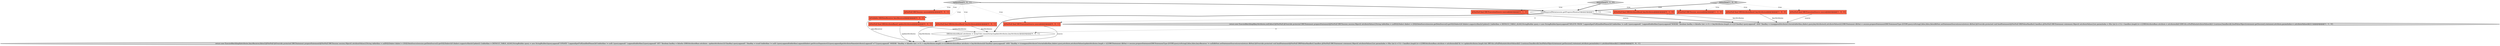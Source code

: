 digraph {
5 [style = filled, label = "return new ExecuteBatchImpl(keyAttributes,null,false){@NotNull @Override protected DBCStatement prepareStatement(@NotNull DBCSession session,Object(( attributeValues){String tableAlias = nullSQLDialect dialect = ((SQLDataSource)session.getDataSource()).getSQLDialect()if (dialect.supportsAliasInUpdate()) {tableAlias = DEFAULT_TABLE_ALIAS}StringBuilder query = new StringBuilder()query.append(\"DELETE FROM \").append(getFullQualifiedName())if (tableAlias != null) {query.append(' ').append(tableAlias)}query.append(\"WHERE \")boolean hasKey = falsefor (int i = 0 i < keyAttributes.length i++){if (hasKey) query.append(\" AND \")hasKey = trueappendAttributeCriteria(tableAlias,dialect,query,keyAttributes(i(,attributeValues(i()}DBCStatement dbStat = session.prepareStatement(DBCStatementType.QUERY,query.toString(),false,false,false)dbStat.setStatementSource(source)return dbStat}@Override protected void bindStatement(@NotNull DBDValueHandler(( handlers,@NotNull DBCStatement statement,Object(( attributeValues){int paramIndex = 0for (int k = 0 k < handlers.length k++){DBSAttributeBase attribute = attributes(k(if (DBUtils.isNullValue(attributeValues(k()) {continue}handlers(k(.bindValueObject(statement.getSession(),statement,attribute,paramIndex++,attributeValues(k()}}}@@@4@@@['1', '1', '0']", fillcolor = lightgray, shape = ellipse image = "AAA0AAABBB1BBB"];
16 [style = filled, label = "updateData['0', '0', '1']", fillcolor = lightgray, shape = diamond image = "AAA0AAABBB3BBB"];
13 [style = filled, label = "return new ExecuteBatchImpl(attributes,keysReceiver,false){@NotNull @Override protected DBCStatement prepareStatement(@NotNull DBCSession session,Object(( attributeValues){String tableAlias = nullSQLDialect dialect = ((SQLDataSource)session.getDataSource()).getSQLDialect()if (dialect.supportsAliasInUpdate()) {tableAlias = DEFAULT_TABLE_ALIAS}StringBuilder query = new StringBuilder()query.append(\"UPDATE \").append(getFullQualifiedName())if (tableAlias != null) {query.append(' ').append(tableAlias)}query.append(\" SET \")boolean hasKey = falsefor (DBSAttributeBase attribute : updateAttributes){if (hasKey) query.append(\",\")hasKey = trueif (tableAlias != null) {query.append(tableAlias).append(dialect.getStructSeparator())}query.append(getAttributeName(attribute)).append(\"=?\")}query.append(\" WHERE \")hasKey = falsefor (int i = 0 i < keyAttributes.length i++){DBSAttributeBase attribute = keyAttributes(i(if (hasKey) query.append(\" AND \")hasKey = trueappendAttributeCriteria(tableAlias,dialect,query,attribute,attributeValues(updateAttributes.length + i()}DBCStatement dbStat = session.prepareStatement(DBCStatementType.QUERY,query.toString(),false,false,keysReceiver != null)dbStat.setStatementSource(source)return dbStat}@Override protected void bindStatement(@NotNull DBDValueHandler(( handlers,@NotNull DBCStatement statement,Object(( attributeValues){int paramIndex = 0for (int k = 0 k < handlers.length k++){DBSAttributeBase attribute = attributes(k(if (k >= updateAttributes.length && DBUtils.isNullValue(attributeValues(k()) {continue}handlers(k(.bindValueObject(statement.getSession(),statement,attribute,paramIndex++,attributeValues(k()}}}@@@5@@@['0', '0', '1']", fillcolor = lightgray, shape = ellipse image = "AAA0AAABBB3BBB"];
14 [style = filled, label = "@Nullable DBDDataReceiver keysReceiver@@@2@@@['0', '0', '1']", fillcolor = tomato, shape = box image = "AAA0AAABBB3BBB"];
12 [style = filled, label = "@NotNull final DBSAttributeBase(( keyAttributes@@@2@@@['0', '0', '1']", fillcolor = tomato, shape = box image = "AAA0AAABBB3BBB"];
15 [style = filled, label = "@NotNull final DBCExecutionSource source@@@2@@@['0', '0', '1']", fillcolor = tomato, shape = box image = "AAA0AAABBB3BBB"];
6 [style = filled, label = "@NotNull final DBCExecutionSource source@@@2@@@['0', '1', '0']", fillcolor = tomato, shape = box image = "AAA0AAABBB2BBB"];
11 [style = filled, label = "@NotNull DBCSession session@@@2@@@['0', '0', '1']", fillcolor = tomato, shape = box image = "AAA0AAABBB3BBB"];
3 [style = filled, label = "deleteData['1', '0', '0']", fillcolor = lightgray, shape = diamond image = "AAA0AAABBB1BBB"];
4 [style = filled, label = "@NotNull DBCSession session@@@2@@@['1', '1', '0']", fillcolor = tomato, shape = box image = "AAA0AAABBB1BBB"];
7 [style = filled, label = "@NotNull final DBSAttributeBase(( keyAttributes@@@2@@@['0', '1', '0']", fillcolor = tomato, shape = box image = "AAA0AAABBB2BBB"];
1 [style = filled, label = "readRequiredMeta(session.getProgressMonitor())@@@3@@@['1', '1', '1']", fillcolor = white, shape = ellipse image = "AAA0AAABBB1BBB"];
8 [style = filled, label = "deleteData['0', '1', '0']", fillcolor = lightgray, shape = diamond image = "AAA0AAABBB2BBB"];
2 [style = filled, label = "@NotNull final DBSAttributeBase(( keyAttributes@@@2@@@['1', '0', '0']", fillcolor = tomato, shape = box image = "AAA0AAABBB1BBB"];
0 [style = filled, label = "@NotNull final DBCExecutionSource source@@@2@@@['1', '0', '0']", fillcolor = tomato, shape = box image = "AAA0AAABBB1BBB"];
9 [style = filled, label = "@NotNull final DBSAttributeBase(( updateAttributes@@@2@@@['0', '0', '1']", fillcolor = tomato, shape = box image = "AAA0AAABBB3BBB"];
10 [style = filled, label = "DBSAttributeBase(( attributes = ArrayUtils.concatArrays(updateAttributes,keyAttributes)@@@4@@@['0', '0', '1']", fillcolor = white, shape = ellipse image = "AAA0AAABBB3BBB"];
0->5 [style = solid, label="source"];
6->5 [style = solid, label="source"];
9->13 [style = solid, label="updateAttributes"];
2->5 [style = solid, label="keyAttributes"];
1->10 [style = bold, label=""];
12->13 [style = solid, label="keyAttributes"];
10->13 [style = solid, label="attributes"];
8->6 [style = dotted, label="true"];
16->14 [style = dotted, label="true"];
7->5 [style = solid, label="keyAttributes"];
4->15 [style = dashed, label="0"];
15->13 [style = solid, label="source"];
8->7 [style = dotted, label="true"];
16->15 [style = dotted, label="true"];
3->1 [style = bold, label=""];
3->0 [style = dotted, label="true"];
8->1 [style = bold, label=""];
16->12 [style = dotted, label="true"];
14->13 [style = solid, label="keysReceiver"];
16->1 [style = bold, label=""];
10->13 [style = bold, label=""];
16->9 [style = dotted, label="true"];
3->4 [style = dotted, label="true"];
3->2 [style = dotted, label="true"];
16->11 [style = dotted, label="true"];
5->10 [style = dashed, label="0"];
9->10 [style = solid, label="updateAttributes"];
8->4 [style = dotted, label="true"];
1->5 [style = bold, label=""];
12->10 [style = solid, label="keyAttributes"];
}
